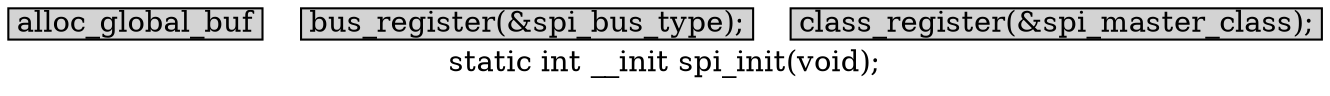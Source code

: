 digraph spi_init{
		label="static int __init spi_init(void);";
		
        size="10,18";
        ratio=filled;
        
		node[style=filled, shape = box, margin="0.05,0.005",height="0.1",width="0.1"];

		alloc_global_buf[label="alloc_global_buf"];
		bus_register[label="bus_register(&spi_bus_type);"];
		class_register[label="class_register(&spi_master_class);"];
		
		
		
		}
